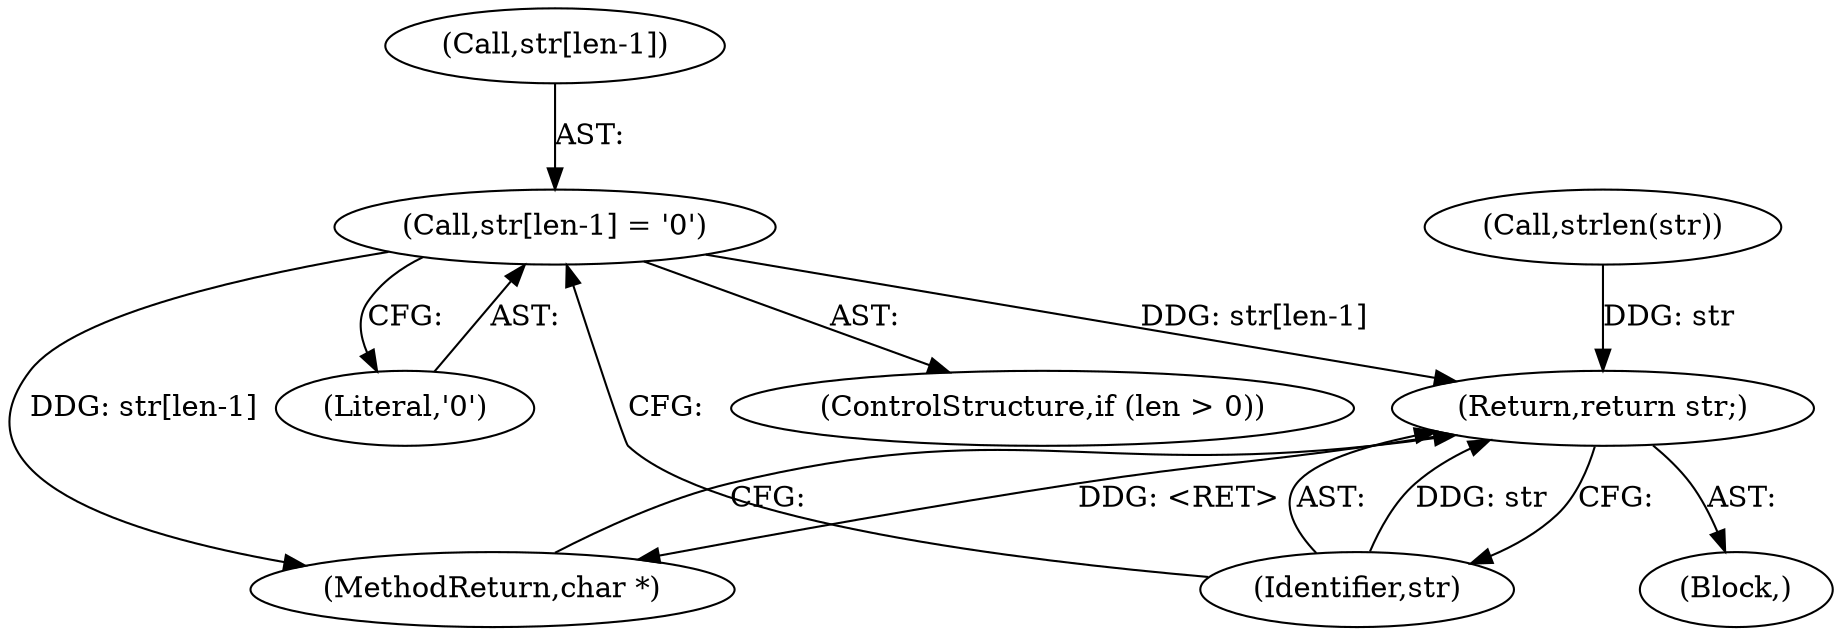 digraph "0_irssi_5e26325317c72a04c1610ad952974e206384d291@array" {
"1000131" [label="(Call,str[len-1] = '\0')"];
"1000138" [label="(Return,return str;)"];
"1000102" [label="(Block,)"];
"1000139" [label="(Identifier,str)"];
"1000140" [label="(MethodReturn,char *)"];
"1000137" [label="(Literal,'\0')"];
"1000127" [label="(ControlStructure,if (len > 0))"];
"1000125" [label="(Call,strlen(str))"];
"1000132" [label="(Call,str[len-1])"];
"1000131" [label="(Call,str[len-1] = '\0')"];
"1000138" [label="(Return,return str;)"];
"1000131" -> "1000127"  [label="AST: "];
"1000131" -> "1000137"  [label="CFG: "];
"1000132" -> "1000131"  [label="AST: "];
"1000137" -> "1000131"  [label="AST: "];
"1000139" -> "1000131"  [label="CFG: "];
"1000131" -> "1000140"  [label="DDG: str[len-1]"];
"1000131" -> "1000138"  [label="DDG: str[len-1]"];
"1000138" -> "1000102"  [label="AST: "];
"1000138" -> "1000139"  [label="CFG: "];
"1000139" -> "1000138"  [label="AST: "];
"1000140" -> "1000138"  [label="CFG: "];
"1000138" -> "1000140"  [label="DDG: <RET>"];
"1000139" -> "1000138"  [label="DDG: str"];
"1000125" -> "1000138"  [label="DDG: str"];
}
